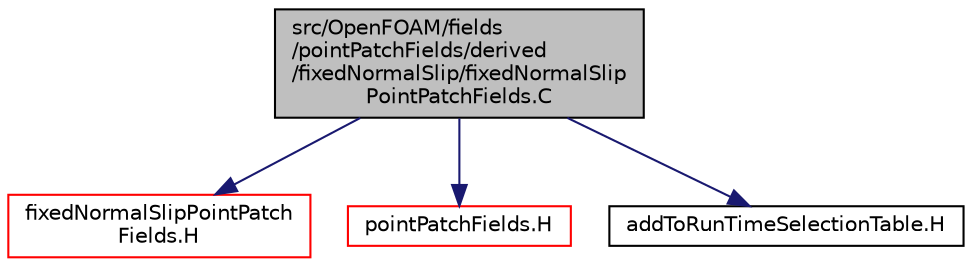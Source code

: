 digraph "src/OpenFOAM/fields/pointPatchFields/derived/fixedNormalSlip/fixedNormalSlipPointPatchFields.C"
{
  bgcolor="transparent";
  edge [fontname="Helvetica",fontsize="10",labelfontname="Helvetica",labelfontsize="10"];
  node [fontname="Helvetica",fontsize="10",shape=record];
  Node0 [label="src/OpenFOAM/fields\l/pointPatchFields/derived\l/fixedNormalSlip/fixedNormalSlip\lPointPatchFields.C",height=0.2,width=0.4,color="black", fillcolor="grey75", style="filled", fontcolor="black"];
  Node0 -> Node1 [color="midnightblue",fontsize="10",style="solid",fontname="Helvetica"];
  Node1 [label="fixedNormalSlipPointPatch\lFields.H",height=0.2,width=0.4,color="red",URL="$a10811.html"];
  Node0 -> Node209 [color="midnightblue",fontsize="10",style="solid",fontname="Helvetica"];
  Node209 [label="pointPatchFields.H",height=0.2,width=0.4,color="red",URL="$a10880.html"];
  Node0 -> Node211 [color="midnightblue",fontsize="10",style="solid",fontname="Helvetica"];
  Node211 [label="addToRunTimeSelectionTable.H",height=0.2,width=0.4,color="black",URL="$a09989.html",tooltip="Macros for easy insertion into run-time selection tables. "];
}
